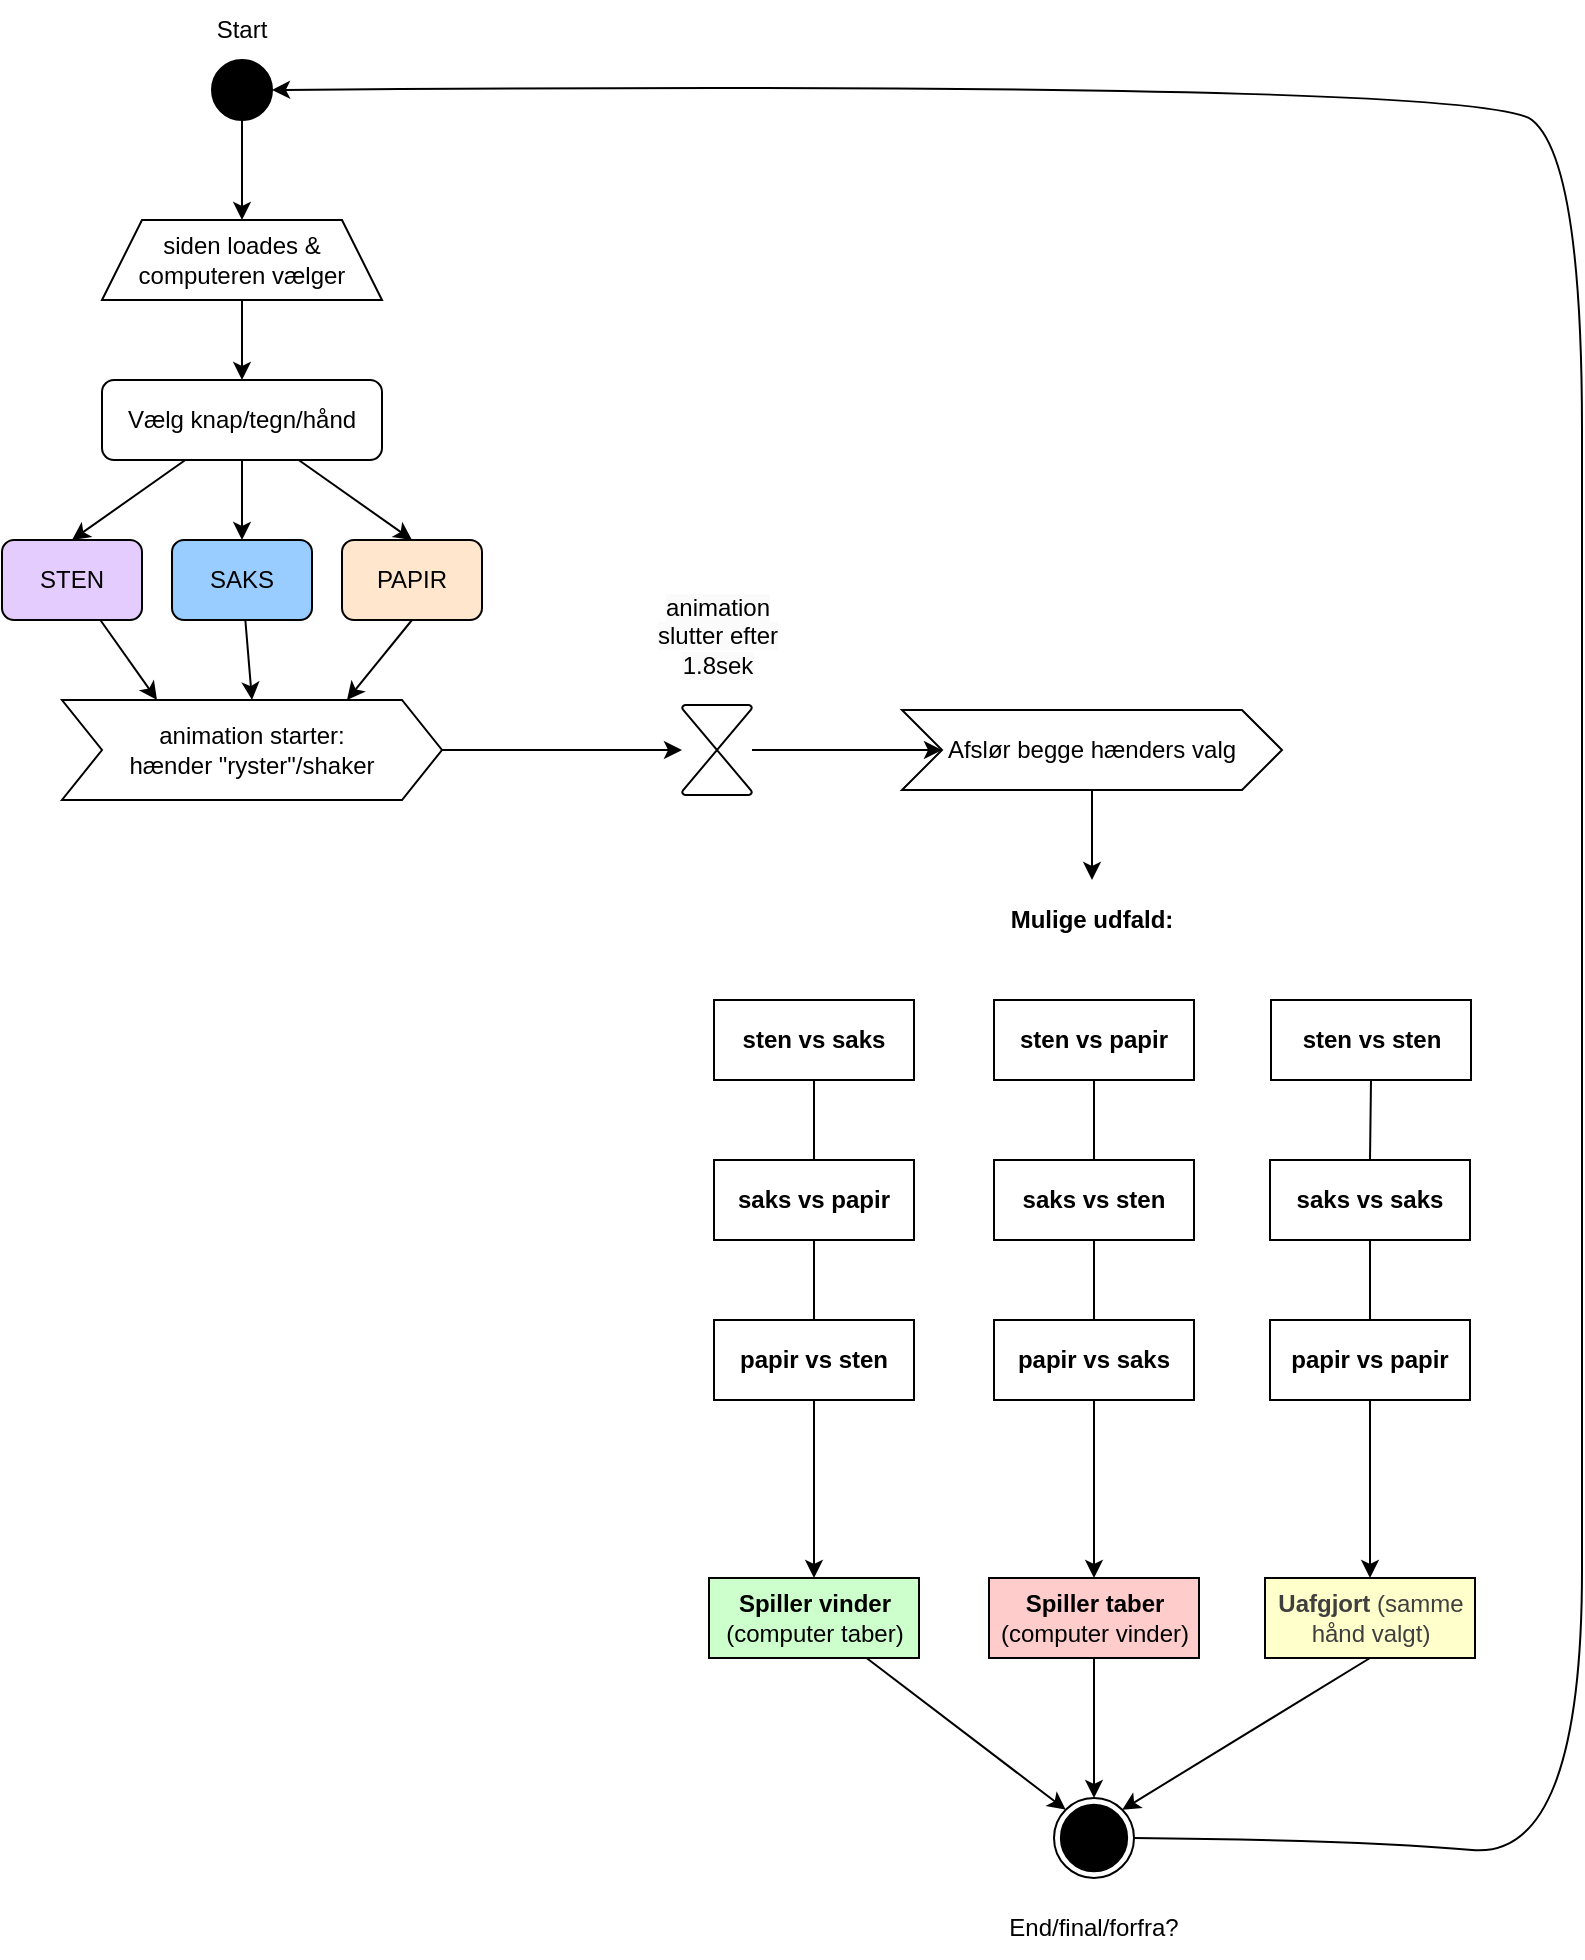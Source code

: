 <mxfile>
    <diagram id="i5rKL5q2tHmdanRRMtF3" name="Page-1">
        <mxGraphModel dx="1030" dy="1094" grid="1" gridSize="10" guides="1" tooltips="1" connect="1" arrows="1" fold="1" page="1" pageScale="1" pageWidth="850" pageHeight="1100" math="0" shadow="0">
            <root>
                <mxCell id="0"/>
                <mxCell id="1" parent="0"/>
                <mxCell id="23" style="edgeStyle=none;html=1;" edge="1" parent="1" source="2" target="21">
                    <mxGeometry relative="1" as="geometry"/>
                </mxCell>
                <mxCell id="2" value="" style="ellipse;whiteSpace=wrap;html=1;aspect=fixed;fillColor=#000000;" vertex="1" parent="1">
                    <mxGeometry x="145" y="30" width="30" height="30" as="geometry"/>
                </mxCell>
                <mxCell id="8" style="edgeStyle=none;html=1;entryX=0.5;entryY=0;entryDx=0;entryDy=0;" edge="1" parent="1" source="4" target="5">
                    <mxGeometry relative="1" as="geometry"/>
                </mxCell>
                <mxCell id="9" style="edgeStyle=none;html=1;entryX=0.5;entryY=0;entryDx=0;entryDy=0;" edge="1" parent="1" source="4" target="6">
                    <mxGeometry relative="1" as="geometry"/>
                </mxCell>
                <mxCell id="10" style="edgeStyle=none;html=1;entryX=0.5;entryY=0;entryDx=0;entryDy=0;" edge="1" parent="1" source="4" target="7">
                    <mxGeometry relative="1" as="geometry"/>
                </mxCell>
                <mxCell id="4" value="Vælg knap/tegn/hånd" style="rounded=1;whiteSpace=wrap;html=1;" vertex="1" parent="1">
                    <mxGeometry x="90" y="190" width="140" height="40" as="geometry"/>
                </mxCell>
                <mxCell id="33" style="edgeStyle=none;html=1;entryX=0.25;entryY=0;entryDx=0;entryDy=0;" edge="1" parent="1" source="5" target="32">
                    <mxGeometry relative="1" as="geometry"/>
                </mxCell>
                <mxCell id="5" value="STEN" style="rounded=1;whiteSpace=wrap;html=1;fillColor=#E5CCFF;" vertex="1" parent="1">
                    <mxGeometry x="40" y="270" width="70" height="40" as="geometry"/>
                </mxCell>
                <mxCell id="34" style="edgeStyle=none;html=1;entryX=0.5;entryY=0;entryDx=0;entryDy=0;" edge="1" parent="1" source="6" target="32">
                    <mxGeometry relative="1" as="geometry"/>
                </mxCell>
                <mxCell id="6" value="SAKS" style="rounded=1;whiteSpace=wrap;html=1;fillColor=#99CCFF;" vertex="1" parent="1">
                    <mxGeometry x="125" y="270" width="70" height="40" as="geometry"/>
                </mxCell>
                <mxCell id="35" style="edgeStyle=none;html=1;exitX=0.5;exitY=1;exitDx=0;exitDy=0;entryX=0.75;entryY=0;entryDx=0;entryDy=0;" edge="1" parent="1" source="7" target="32">
                    <mxGeometry relative="1" as="geometry"/>
                </mxCell>
                <mxCell id="7" value="PAPIR" style="rounded=1;whiteSpace=wrap;html=1;fillColor=#FFE6CC;" vertex="1" parent="1">
                    <mxGeometry x="210" y="270" width="70" height="40" as="geometry"/>
                </mxCell>
                <mxCell id="11" value="Start" style="text;html=1;align=center;verticalAlign=middle;whiteSpace=wrap;rounded=0;" vertex="1" parent="1">
                    <mxGeometry x="130" width="60" height="30" as="geometry"/>
                </mxCell>
                <mxCell id="14" value="" style="group" vertex="1" connectable="0" parent="1">
                    <mxGeometry x="566" y="899" width="40" height="40" as="geometry"/>
                </mxCell>
                <mxCell id="12" value="" style="ellipse;shape=doubleEllipse;whiteSpace=wrap;html=1;aspect=fixed;" vertex="1" parent="14">
                    <mxGeometry width="40" height="40" as="geometry"/>
                </mxCell>
                <mxCell id="13" value="" style="ellipse;whiteSpace=wrap;html=1;aspect=fixed;fillColor=#000000;" vertex="1" parent="14">
                    <mxGeometry x="3.429" y="3.429" width="33.143" height="33.143" as="geometry"/>
                </mxCell>
                <mxCell id="15" value="End/final/forfra?" style="text;html=1;align=center;verticalAlign=middle;whiteSpace=wrap;rounded=0;" vertex="1" parent="1">
                    <mxGeometry x="531" y="949" width="110" height="30" as="geometry"/>
                </mxCell>
                <mxCell id="24" style="edgeStyle=none;html=1;entryX=0.5;entryY=0;entryDx=0;entryDy=0;" edge="1" parent="1" source="21" target="4">
                    <mxGeometry relative="1" as="geometry"/>
                </mxCell>
                <mxCell id="21" value="siden loades &amp;amp; computeren vælger" style="shape=trapezoid;perimeter=trapezoidPerimeter;whiteSpace=wrap;html=1;fixedSize=1;" vertex="1" parent="1">
                    <mxGeometry x="90" y="110" width="140" height="40" as="geometry"/>
                </mxCell>
                <mxCell id="52" style="edgeStyle=none;html=1;exitX=0.5;exitY=1;exitDx=0;exitDy=0;entryX=1;entryY=0;entryDx=0;entryDy=0;" edge="1" parent="1" source="58" target="12">
                    <mxGeometry relative="1" as="geometry">
                        <mxPoint x="712" y="829" as="sourcePoint"/>
                    </mxGeometry>
                </mxCell>
                <mxCell id="51" style="edgeStyle=none;html=1;entryX=0;entryY=0;entryDx=0;entryDy=0;" edge="1" parent="1" source="30" target="12">
                    <mxGeometry relative="1" as="geometry"/>
                </mxCell>
                <mxCell id="30" value="&lt;b&gt;Spiller vinder&lt;/b&gt;&lt;div&gt;(computer taber)&lt;/div&gt;" style="rounded=0;whiteSpace=wrap;html=1;fillColor=#CCFFCC;" vertex="1" parent="1">
                    <mxGeometry x="393.5" y="789" width="105" height="40" as="geometry"/>
                </mxCell>
                <mxCell id="80" style="edgeStyle=none;html=1;" edge="1" parent="1" source="32" target="76">
                    <mxGeometry relative="1" as="geometry"/>
                </mxCell>
                <mxCell id="32" value="&lt;span style=&quot;color: rgb(0, 0, 0);&quot;&gt;animation starter:&lt;/span&gt;&lt;div&gt;&lt;span style=&quot;color: rgb(0, 0, 0);&quot;&gt;hænder &quot;ryster&quot;/shaker&lt;/span&gt;&lt;/div&gt;" style="shape=step;perimeter=stepPerimeter;whiteSpace=wrap;html=1;fixedSize=1;" vertex="1" parent="1">
                    <mxGeometry x="70" y="350" width="190" height="50" as="geometry"/>
                </mxCell>
                <mxCell id="45" style="edgeStyle=none;html=1;exitX=0.5;exitY=1;exitDx=0;exitDy=0;entryX=0.5;entryY=0;entryDx=0;entryDy=0;" edge="1" parent="1" source="41" target="43">
                    <mxGeometry relative="1" as="geometry"/>
                </mxCell>
                <mxCell id="41" value="&lt;span style=&quot;color: rgb(0, 0, 0);&quot;&gt;Afslør begge hænders valg&lt;/span&gt;" style="shape=step;perimeter=stepPerimeter;whiteSpace=wrap;html=1;fixedSize=1;" vertex="1" parent="1">
                    <mxGeometry x="490" y="355" width="190" height="40" as="geometry"/>
                </mxCell>
                <mxCell id="49" style="edgeStyle=none;html=1;exitX=0.5;exitY=1;exitDx=0;exitDy=0;entryX=0.5;entryY=0;entryDx=0;entryDy=0;" edge="1" parent="1" source="63" target="58">
                    <mxGeometry relative="1" as="geometry">
                        <mxPoint x="635" y="689" as="sourcePoint"/>
                        <mxPoint x="712" y="729" as="targetPoint"/>
                    </mxGeometry>
                </mxCell>
                <mxCell id="43" value="&lt;b&gt;Mulige udfald:&lt;/b&gt;" style="text;html=1;align=center;verticalAlign=middle;whiteSpace=wrap;rounded=0;" vertex="1" parent="1">
                    <mxGeometry x="535" y="440" width="100" height="40" as="geometry"/>
                </mxCell>
                <mxCell id="50" style="edgeStyle=none;html=1;exitX=0.5;exitY=1;exitDx=0;exitDy=0;entryX=0.5;entryY=0;entryDx=0;entryDy=0;" edge="1" parent="1" source="46" target="12">
                    <mxGeometry relative="1" as="geometry"/>
                </mxCell>
                <mxCell id="46" value="&lt;b&gt;Spiller taber&lt;/b&gt;&lt;div&gt;(computer vinder)&lt;/div&gt;" style="rounded=0;whiteSpace=wrap;html=1;fillColor=#FFCCCC;" vertex="1" parent="1">
                    <mxGeometry x="533.5" y="789" width="105" height="40" as="geometry"/>
                </mxCell>
                <mxCell id="54" value="" style="curved=1;endArrow=classic;html=1;exitX=1;exitY=0.5;exitDx=0;exitDy=0;entryX=1;entryY=0.5;entryDx=0;entryDy=0;" edge="1" parent="1" source="12" target="2">
                    <mxGeometry width="50" height="50" relative="1" as="geometry">
                        <mxPoint x="650" y="760" as="sourcePoint"/>
                        <mxPoint x="400" y="130" as="targetPoint"/>
                        <Array as="points">
                            <mxPoint x="720" y="920"/>
                            <mxPoint x="830" y="930"/>
                            <mxPoint x="830" y="640"/>
                            <mxPoint x="830" y="350"/>
                            <mxPoint x="830" y="80"/>
                            <mxPoint x="780" y="40"/>
                        </Array>
                    </mxGeometry>
                </mxCell>
                <mxCell id="55" value="&lt;b&gt;sten vs saks&lt;/b&gt;" style="rounded=0;whiteSpace=wrap;html=1;fillColor=#FFFFFF;" vertex="1" parent="1">
                    <mxGeometry x="396" y="500" width="100" height="40" as="geometry"/>
                </mxCell>
                <mxCell id="56" value="&lt;b&gt;sten vs sten&lt;/b&gt;" style="rounded=0;whiteSpace=wrap;html=1;fillColor=#FFFFFF;" vertex="1" parent="1">
                    <mxGeometry x="674.5" y="500" width="100" height="40" as="geometry"/>
                </mxCell>
                <mxCell id="57" value="&lt;b&gt;sten vs papir&lt;/b&gt;" style="rounded=0;whiteSpace=wrap;html=1;fillColor=#FFFFFF;" vertex="1" parent="1">
                    <mxGeometry x="536" y="500" width="100" height="40" as="geometry"/>
                </mxCell>
                <mxCell id="58" value="&lt;b style=&quot;color: rgb(63, 63, 63); scrollbar-color: rgb(226, 226, 226) rgb(251, 251, 251);&quot;&gt;Uafgjort&amp;nbsp;&lt;/b&gt;&lt;span style=&quot;scrollbar-color: rgb(226, 226, 226) rgb(251, 251, 251); background-color: transparent; color: rgb(63, 63, 63);&quot;&gt;(samme hånd valgt)&lt;/span&gt;" style="rounded=0;whiteSpace=wrap;html=1;fillColor=#FFFFCC;" vertex="1" parent="1">
                    <mxGeometry x="671.5" y="789" width="105" height="40" as="geometry"/>
                </mxCell>
                <mxCell id="59" value="&lt;b&gt;saks vs papir&lt;/b&gt;" style="rounded=0;whiteSpace=wrap;html=1;fillColor=#FFFFFF;" vertex="1" parent="1">
                    <mxGeometry x="396" y="580" width="100" height="40" as="geometry"/>
                </mxCell>
                <mxCell id="60" value="&lt;b&gt;saks vs saks&lt;/b&gt;" style="rounded=0;whiteSpace=wrap;html=1;fillColor=#FFFFFF;" vertex="1" parent="1">
                    <mxGeometry x="674" y="580" width="100" height="40" as="geometry"/>
                </mxCell>
                <mxCell id="61" value="&lt;b&gt;saks vs sten&lt;/b&gt;" style="rounded=0;whiteSpace=wrap;html=1;fillColor=#FFFFFF;" vertex="1" parent="1">
                    <mxGeometry x="536" y="580" width="100" height="40" as="geometry"/>
                </mxCell>
                <mxCell id="67" style="edgeStyle=none;html=1;entryX=0.5;entryY=0;entryDx=0;entryDy=0;" edge="1" parent="1" source="62" target="30">
                    <mxGeometry relative="1" as="geometry"/>
                </mxCell>
                <mxCell id="62" value="&lt;b&gt;papir vs sten&lt;/b&gt;" style="rounded=0;whiteSpace=wrap;html=1;fillColor=#FFFFFF;" vertex="1" parent="1">
                    <mxGeometry x="396" y="660" width="100" height="40" as="geometry"/>
                </mxCell>
                <mxCell id="63" value="&lt;b&gt;papir vs papir&lt;/b&gt;" style="rounded=0;whiteSpace=wrap;html=1;fillColor=#FFFFFF;" vertex="1" parent="1">
                    <mxGeometry x="674" y="660" width="100" height="40" as="geometry"/>
                </mxCell>
                <mxCell id="72" style="edgeStyle=none;html=1;exitX=0.5;exitY=1;exitDx=0;exitDy=0;" edge="1" parent="1" source="64" target="46">
                    <mxGeometry relative="1" as="geometry"/>
                </mxCell>
                <mxCell id="64" value="&lt;b&gt;papir vs saks&lt;/b&gt;" style="rounded=0;whiteSpace=wrap;html=1;fillColor=#FFFFFF;" vertex="1" parent="1">
                    <mxGeometry x="536" y="660" width="100" height="40" as="geometry"/>
                </mxCell>
                <mxCell id="66" value="" style="endArrow=none;html=1;entryX=0.5;entryY=1;entryDx=0;entryDy=0;exitX=0.5;exitY=0;exitDx=0;exitDy=0;" edge="1" parent="1" source="62" target="59">
                    <mxGeometry width="50" height="50" relative="1" as="geometry">
                        <mxPoint x="456" y="660" as="sourcePoint"/>
                        <mxPoint x="455" y="620" as="targetPoint"/>
                    </mxGeometry>
                </mxCell>
                <mxCell id="69" value="" style="endArrow=none;html=1;exitX=0.5;exitY=0;exitDx=0;exitDy=0;entryX=0.5;entryY=1;entryDx=0;entryDy=0;" edge="1" parent="1" source="59" target="55">
                    <mxGeometry width="50" height="50" relative="1" as="geometry">
                        <mxPoint x="456" y="460" as="sourcePoint"/>
                        <mxPoint x="446" y="500" as="targetPoint"/>
                    </mxGeometry>
                </mxCell>
                <mxCell id="70" value="" style="endArrow=none;html=1;exitX=0.5;exitY=0;exitDx=0;exitDy=0;entryX=0.5;entryY=1;entryDx=0;entryDy=0;" edge="1" parent="1" source="61" target="57">
                    <mxGeometry width="50" height="50" relative="1" as="geometry">
                        <mxPoint x="456" y="590" as="sourcePoint"/>
                        <mxPoint x="456" y="550" as="targetPoint"/>
                    </mxGeometry>
                </mxCell>
                <mxCell id="71" value="" style="endArrow=none;html=1;exitX=0.5;exitY=0;exitDx=0;exitDy=0;entryX=0.5;entryY=1;entryDx=0;entryDy=0;" edge="1" parent="1" source="64" target="61">
                    <mxGeometry width="50" height="50" relative="1" as="geometry">
                        <mxPoint x="597" y="590" as="sourcePoint"/>
                        <mxPoint x="595" y="550" as="targetPoint"/>
                    </mxGeometry>
                </mxCell>
                <mxCell id="74" value="" style="endArrow=none;html=1;exitX=0.5;exitY=0;exitDx=0;exitDy=0;entryX=0.5;entryY=1;entryDx=0;entryDy=0;" edge="1" parent="1" source="60" target="56">
                    <mxGeometry width="50" height="50" relative="1" as="geometry">
                        <mxPoint x="596" y="590" as="sourcePoint"/>
                        <mxPoint x="596" y="550" as="targetPoint"/>
                    </mxGeometry>
                </mxCell>
                <mxCell id="75" value="" style="endArrow=none;html=1;exitX=0.5;exitY=1;exitDx=0;exitDy=0;entryX=0.5;entryY=0;entryDx=0;entryDy=0;" edge="1" parent="1" source="60" target="63">
                    <mxGeometry width="50" height="50" relative="1" as="geometry">
                        <mxPoint x="735" y="590" as="sourcePoint"/>
                        <mxPoint x="733" y="550" as="targetPoint"/>
                    </mxGeometry>
                </mxCell>
                <mxCell id="79" style="edgeStyle=none;html=1;entryX=0;entryY=0.5;entryDx=0;entryDy=0;" edge="1" parent="1" source="76" target="41">
                    <mxGeometry relative="1" as="geometry"/>
                </mxCell>
                <mxCell id="76" value="" style="verticalLabelPosition=bottom;verticalAlign=top;html=1;shape=mxgraph.flowchart.collate;" vertex="1" parent="1">
                    <mxGeometry x="380" y="352.5" width="35" height="45" as="geometry"/>
                </mxCell>
                <mxCell id="78" value="&lt;span style=&quot;forced-color-adjust: none; color: light-dark(rgb(0, 0, 0), rgb(237, 237, 237)); scrollbar-color: rgb(226, 226, 226) rgb(251, 251, 251); font-family: Helvetica; font-size: 12px; font-style: normal; font-variant-ligatures: normal; font-variant-caps: normal; font-weight: 400; letter-spacing: normal; orphans: 2; text-indent: 0px; text-transform: none; widows: 2; word-spacing: 0px; -webkit-text-stroke-width: 0px; white-space: normal; background-color: rgb(251, 251, 251); text-decoration-thickness: initial; text-decoration-style: initial; text-decoration-color: initial;&quot;&gt;animation slutter&amp;nbsp;&lt;/span&gt;&lt;span style=&quot;background-color: light-dark(rgb(251, 251, 251), rgb(21, 21, 21));&quot;&gt;efter 1.8sek&lt;/span&gt;" style="text;whiteSpace=wrap;html=1;align=center;" vertex="1" parent="1">
                    <mxGeometry x="347.5" y="290" width="100" height="50" as="geometry"/>
                </mxCell>
            </root>
        </mxGraphModel>
    </diagram>
</mxfile>